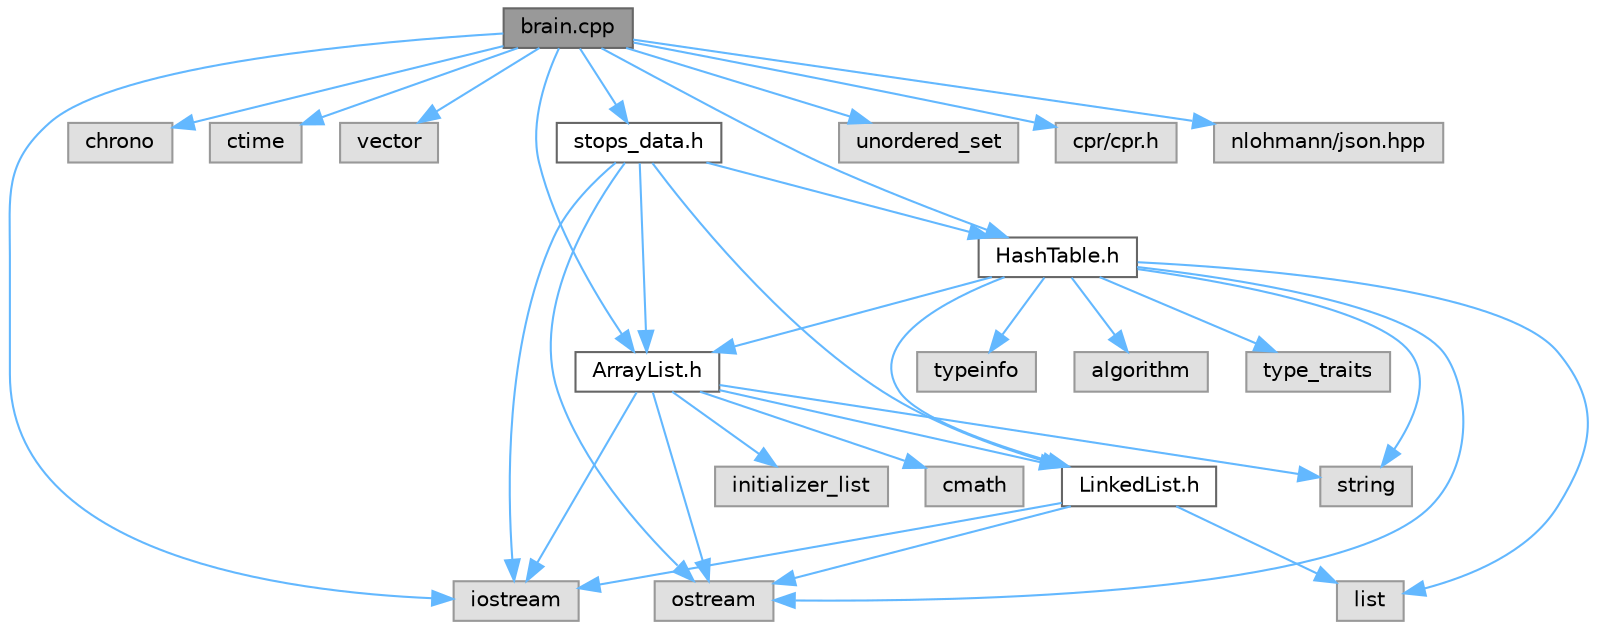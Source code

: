 digraph "brain.cpp"
{
 // LATEX_PDF_SIZE
  bgcolor="transparent";
  edge [fontname=Helvetica,fontsize=10,labelfontname=Helvetica,labelfontsize=10];
  node [fontname=Helvetica,fontsize=10,shape=box,height=0.2,width=0.4];
  Node1 [id="Node000001",label="brain.cpp",height=0.2,width=0.4,color="gray40", fillcolor="grey60", style="filled", fontcolor="black",tooltip=" "];
  Node1 -> Node2 [id="edge33_Node000001_Node000002",color="steelblue1",style="solid",tooltip=" "];
  Node2 [id="Node000002",label="iostream",height=0.2,width=0.4,color="grey60", fillcolor="#E0E0E0", style="filled",tooltip=" "];
  Node1 -> Node3 [id="edge34_Node000001_Node000003",color="steelblue1",style="solid",tooltip=" "];
  Node3 [id="Node000003",label="chrono",height=0.2,width=0.4,color="grey60", fillcolor="#E0E0E0", style="filled",tooltip=" "];
  Node1 -> Node4 [id="edge35_Node000001_Node000004",color="steelblue1",style="solid",tooltip=" "];
  Node4 [id="Node000004",label="ctime",height=0.2,width=0.4,color="grey60", fillcolor="#E0E0E0", style="filled",tooltip=" "];
  Node1 -> Node5 [id="edge36_Node000001_Node000005",color="steelblue1",style="solid",tooltip=" "];
  Node5 [id="Node000005",label="vector",height=0.2,width=0.4,color="grey60", fillcolor="#E0E0E0", style="filled",tooltip=" "];
  Node1 -> Node6 [id="edge37_Node000001_Node000006",color="steelblue1",style="solid",tooltip=" "];
  Node6 [id="Node000006",label="stops_data.h",height=0.2,width=0.4,color="grey40", fillcolor="white", style="filled",URL="$stops__data_8h.html",tooltip=" "];
  Node6 -> Node2 [id="edge38_Node000006_Node000002",color="steelblue1",style="solid",tooltip=" "];
  Node6 -> Node7 [id="edge39_Node000006_Node000007",color="steelblue1",style="solid",tooltip=" "];
  Node7 [id="Node000007",label="ArrayList.h",height=0.2,width=0.4,color="grey40", fillcolor="white", style="filled",URL="$_array_list_8h.html",tooltip=" "];
  Node7 -> Node8 [id="edge40_Node000007_Node000008",color="steelblue1",style="solid",tooltip=" "];
  Node8 [id="Node000008",label="initializer_list",height=0.2,width=0.4,color="grey60", fillcolor="#E0E0E0", style="filled",tooltip=" "];
  Node7 -> Node9 [id="edge41_Node000007_Node000009",color="steelblue1",style="solid",tooltip=" "];
  Node9 [id="Node000009",label="LinkedList.h",height=0.2,width=0.4,color="grey40", fillcolor="white", style="filled",URL="$_linked_list_8h.html",tooltip=" "];
  Node9 -> Node10 [id="edge42_Node000009_Node000010",color="steelblue1",style="solid",tooltip=" "];
  Node10 [id="Node000010",label="list",height=0.2,width=0.4,color="grey60", fillcolor="#E0E0E0", style="filled",tooltip=" "];
  Node9 -> Node11 [id="edge43_Node000009_Node000011",color="steelblue1",style="solid",tooltip=" "];
  Node11 [id="Node000011",label="ostream",height=0.2,width=0.4,color="grey60", fillcolor="#E0E0E0", style="filled",tooltip=" "];
  Node9 -> Node2 [id="edge44_Node000009_Node000002",color="steelblue1",style="solid",tooltip=" "];
  Node7 -> Node2 [id="edge45_Node000007_Node000002",color="steelblue1",style="solid",tooltip=" "];
  Node7 -> Node11 [id="edge46_Node000007_Node000011",color="steelblue1",style="solid",tooltip=" "];
  Node7 -> Node12 [id="edge47_Node000007_Node000012",color="steelblue1",style="solid",tooltip=" "];
  Node12 [id="Node000012",label="cmath",height=0.2,width=0.4,color="grey60", fillcolor="#E0E0E0", style="filled",tooltip=" "];
  Node7 -> Node13 [id="edge48_Node000007_Node000013",color="steelblue1",style="solid",tooltip=" "];
  Node13 [id="Node000013",label="string",height=0.2,width=0.4,color="grey60", fillcolor="#E0E0E0", style="filled",tooltip=" "];
  Node6 -> Node14 [id="edge49_Node000006_Node000014",color="steelblue1",style="solid",tooltip=" "];
  Node14 [id="Node000014",label="HashTable.h",height=0.2,width=0.4,color="grey40", fillcolor="white", style="filled",URL="$_hash_table_8h.html",tooltip=" "];
  Node14 -> Node7 [id="edge50_Node000014_Node000007",color="steelblue1",style="solid",tooltip=" "];
  Node14 -> Node9 [id="edge51_Node000014_Node000009",color="steelblue1",style="solid",tooltip=" "];
  Node14 -> Node13 [id="edge52_Node000014_Node000013",color="steelblue1",style="solid",tooltip=" "];
  Node14 -> Node10 [id="edge53_Node000014_Node000010",color="steelblue1",style="solid",tooltip=" "];
  Node14 -> Node11 [id="edge54_Node000014_Node000011",color="steelblue1",style="solid",tooltip=" "];
  Node14 -> Node15 [id="edge55_Node000014_Node000015",color="steelblue1",style="solid",tooltip=" "];
  Node15 [id="Node000015",label="typeinfo",height=0.2,width=0.4,color="grey60", fillcolor="#E0E0E0", style="filled",tooltip=" "];
  Node14 -> Node16 [id="edge56_Node000014_Node000016",color="steelblue1",style="solid",tooltip=" "];
  Node16 [id="Node000016",label="algorithm",height=0.2,width=0.4,color="grey60", fillcolor="#E0E0E0", style="filled",tooltip=" "];
  Node14 -> Node17 [id="edge57_Node000014_Node000017",color="steelblue1",style="solid",tooltip=" "];
  Node17 [id="Node000017",label="type_traits",height=0.2,width=0.4,color="grey60", fillcolor="#E0E0E0", style="filled",tooltip=" "];
  Node6 -> Node9 [id="edge58_Node000006_Node000009",color="steelblue1",style="solid",tooltip=" "];
  Node6 -> Node11 [id="edge59_Node000006_Node000011",color="steelblue1",style="solid",tooltip=" "];
  Node1 -> Node7 [id="edge60_Node000001_Node000007",color="steelblue1",style="solid",tooltip=" "];
  Node1 -> Node18 [id="edge61_Node000001_Node000018",color="steelblue1",style="solid",tooltip=" "];
  Node18 [id="Node000018",label="unordered_set",height=0.2,width=0.4,color="grey60", fillcolor="#E0E0E0", style="filled",tooltip=" "];
  Node1 -> Node14 [id="edge62_Node000001_Node000014",color="steelblue1",style="solid",tooltip=" "];
  Node1 -> Node19 [id="edge63_Node000001_Node000019",color="steelblue1",style="solid",tooltip=" "];
  Node19 [id="Node000019",label="cpr/cpr.h",height=0.2,width=0.4,color="grey60", fillcolor="#E0E0E0", style="filled",tooltip=" "];
  Node1 -> Node20 [id="edge64_Node000001_Node000020",color="steelblue1",style="solid",tooltip=" "];
  Node20 [id="Node000020",label="nlohmann/json.hpp",height=0.2,width=0.4,color="grey60", fillcolor="#E0E0E0", style="filled",tooltip=" "];
}
